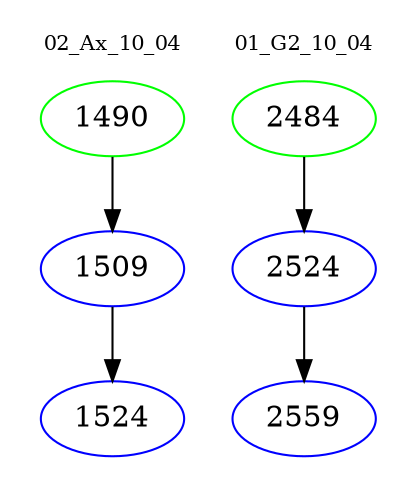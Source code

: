 digraph{
subgraph cluster_0 {
color = white
label = "02_Ax_10_04";
fontsize=10;
T0_1490 [label="1490", color="green"]
T0_1490 -> T0_1509 [color="black"]
T0_1509 [label="1509", color="blue"]
T0_1509 -> T0_1524 [color="black"]
T0_1524 [label="1524", color="blue"]
}
subgraph cluster_1 {
color = white
label = "01_G2_10_04";
fontsize=10;
T1_2484 [label="2484", color="green"]
T1_2484 -> T1_2524 [color="black"]
T1_2524 [label="2524", color="blue"]
T1_2524 -> T1_2559 [color="black"]
T1_2559 [label="2559", color="blue"]
}
}
